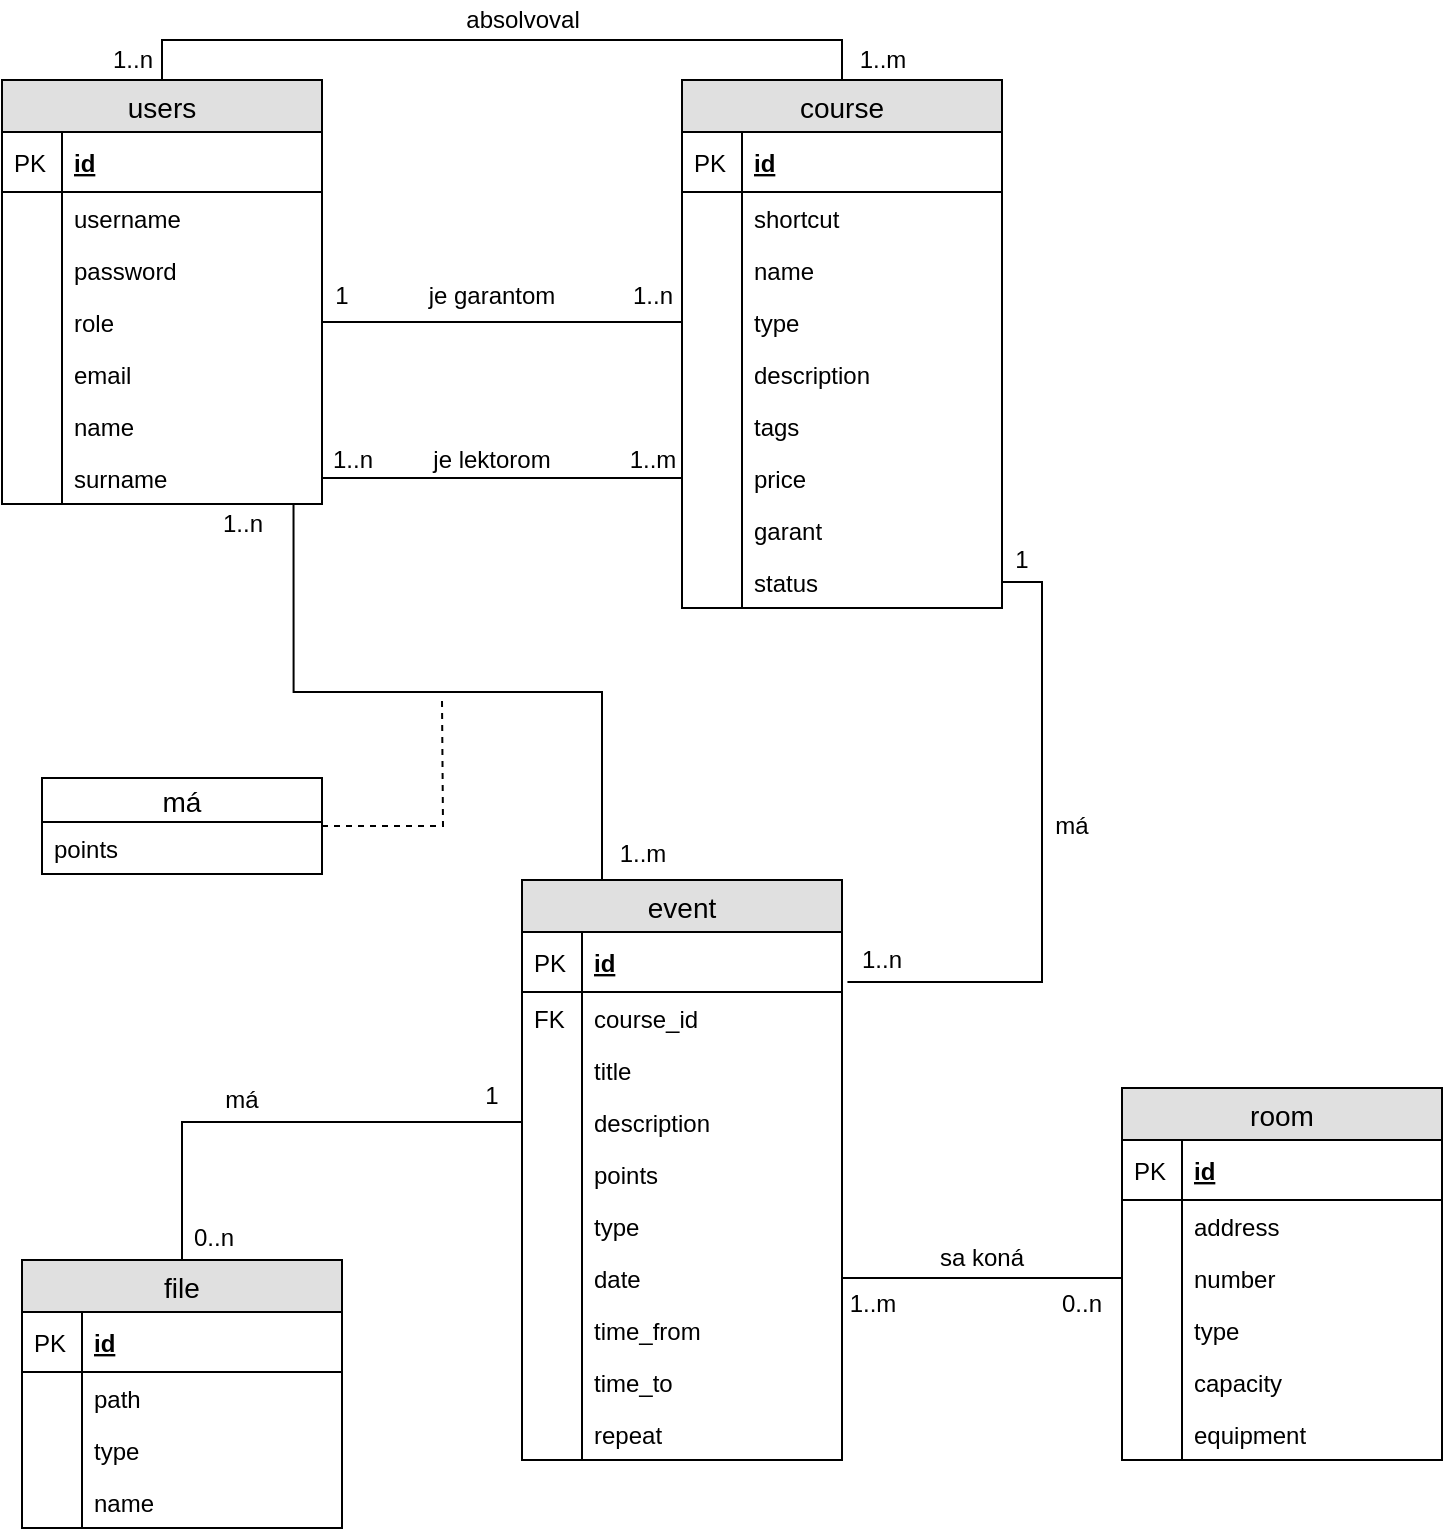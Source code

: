 <mxfile version="12.3.3" type="device" pages="1"><diagram id="Cy4ulJmW59jeRm3681XX" name="Page-1"><mxGraphModel dx="1896" dy="993" grid="1" gridSize="10" guides="1" tooltips="1" connect="1" arrows="1" fold="1" page="1" pageScale="1" pageWidth="850" pageHeight="1100" math="0" shadow="0"><root><mxCell id="0"/><mxCell id="1" parent="0"/><mxCell id="c3Ywdapzjg4HT8NhnK8N-154" style="edgeStyle=orthogonalEdgeStyle;rounded=0;orthogonalLoop=1;jettySize=auto;html=1;exitX=0.5;exitY=0;exitDx=0;exitDy=0;entryX=0.5;entryY=0;entryDx=0;entryDy=0;startArrow=none;startFill=0;endArrow=none;endFill=0;" edge="1" parent="1" source="c3Ywdapzjg4HT8NhnK8N-18" target="c3Ywdapzjg4HT8NhnK8N-105"><mxGeometry relative="1" as="geometry"/></mxCell><mxCell id="c3Ywdapzjg4HT8NhnK8N-18" value="users" style="swimlane;fontStyle=0;childLayout=stackLayout;horizontal=1;startSize=26;fillColor=#e0e0e0;horizontalStack=0;resizeParent=1;resizeParentMax=0;resizeLast=0;collapsible=1;marginBottom=0;swimlaneFillColor=#ffffff;align=center;fontSize=14;" vertex="1" parent="1"><mxGeometry x="100" y="120" width="160" height="212" as="geometry"/></mxCell><mxCell id="c3Ywdapzjg4HT8NhnK8N-19" value="id" style="shape=partialRectangle;top=0;left=0;right=0;bottom=1;align=left;verticalAlign=middle;fillColor=none;spacingLeft=34;spacingRight=4;overflow=hidden;rotatable=0;points=[[0,0.5],[1,0.5]];portConstraint=eastwest;dropTarget=0;fontStyle=5;fontSize=12;" vertex="1" parent="c3Ywdapzjg4HT8NhnK8N-18"><mxGeometry y="26" width="160" height="30" as="geometry"/></mxCell><mxCell id="c3Ywdapzjg4HT8NhnK8N-20" value="PK" style="shape=partialRectangle;top=0;left=0;bottom=0;fillColor=none;align=left;verticalAlign=middle;spacingLeft=4;spacingRight=4;overflow=hidden;rotatable=0;points=[];portConstraint=eastwest;part=1;fontSize=12;" vertex="1" connectable="0" parent="c3Ywdapzjg4HT8NhnK8N-19"><mxGeometry width="30" height="30" as="geometry"/></mxCell><mxCell id="c3Ywdapzjg4HT8NhnK8N-21" value="username" style="shape=partialRectangle;top=0;left=0;right=0;bottom=0;align=left;verticalAlign=top;fillColor=none;spacingLeft=34;spacingRight=4;overflow=hidden;rotatable=0;points=[[0,0.5],[1,0.5]];portConstraint=eastwest;dropTarget=0;fontSize=12;" vertex="1" parent="c3Ywdapzjg4HT8NhnK8N-18"><mxGeometry y="56" width="160" height="26" as="geometry"/></mxCell><mxCell id="c3Ywdapzjg4HT8NhnK8N-22" value="" style="shape=partialRectangle;top=0;left=0;bottom=0;fillColor=none;align=left;verticalAlign=top;spacingLeft=4;spacingRight=4;overflow=hidden;rotatable=0;points=[];portConstraint=eastwest;part=1;fontSize=12;" vertex="1" connectable="0" parent="c3Ywdapzjg4HT8NhnK8N-21"><mxGeometry width="30" height="26" as="geometry"/></mxCell><mxCell id="c3Ywdapzjg4HT8NhnK8N-23" value="password" style="shape=partialRectangle;top=0;left=0;right=0;bottom=0;align=left;verticalAlign=top;fillColor=none;spacingLeft=34;spacingRight=4;overflow=hidden;rotatable=0;points=[[0,0.5],[1,0.5]];portConstraint=eastwest;dropTarget=0;fontSize=12;" vertex="1" parent="c3Ywdapzjg4HT8NhnK8N-18"><mxGeometry y="82" width="160" height="26" as="geometry"/></mxCell><mxCell id="c3Ywdapzjg4HT8NhnK8N-24" value="" style="shape=partialRectangle;top=0;left=0;bottom=0;fillColor=none;align=left;verticalAlign=top;spacingLeft=4;spacingRight=4;overflow=hidden;rotatable=0;points=[];portConstraint=eastwest;part=1;fontSize=12;" vertex="1" connectable="0" parent="c3Ywdapzjg4HT8NhnK8N-23"><mxGeometry width="30" height="26" as="geometry"/></mxCell><mxCell id="c3Ywdapzjg4HT8NhnK8N-25" value="role" style="shape=partialRectangle;top=0;left=0;right=0;bottom=0;align=left;verticalAlign=top;fillColor=none;spacingLeft=34;spacingRight=4;overflow=hidden;rotatable=0;points=[[0,0.5],[1,0.5]];portConstraint=eastwest;dropTarget=0;fontSize=12;" vertex="1" parent="c3Ywdapzjg4HT8NhnK8N-18"><mxGeometry y="108" width="160" height="26" as="geometry"/></mxCell><mxCell id="c3Ywdapzjg4HT8NhnK8N-26" value="" style="shape=partialRectangle;top=0;left=0;bottom=0;fillColor=none;align=left;verticalAlign=top;spacingLeft=4;spacingRight=4;overflow=hidden;rotatable=0;points=[];portConstraint=eastwest;part=1;fontSize=12;" vertex="1" connectable="0" parent="c3Ywdapzjg4HT8NhnK8N-25"><mxGeometry width="30" height="26" as="geometry"/></mxCell><mxCell id="c3Ywdapzjg4HT8NhnK8N-35" value="email" style="shape=partialRectangle;top=0;left=0;right=0;bottom=0;align=left;verticalAlign=top;fillColor=none;spacingLeft=34;spacingRight=4;overflow=hidden;rotatable=0;points=[[0,0.5],[1,0.5]];portConstraint=eastwest;dropTarget=0;fontSize=12;" vertex="1" parent="c3Ywdapzjg4HT8NhnK8N-18"><mxGeometry y="134" width="160" height="26" as="geometry"/></mxCell><mxCell id="c3Ywdapzjg4HT8NhnK8N-36" value="" style="shape=partialRectangle;top=0;left=0;bottom=0;fillColor=none;align=left;verticalAlign=top;spacingLeft=4;spacingRight=4;overflow=hidden;rotatable=0;points=[];portConstraint=eastwest;part=1;fontSize=12;" vertex="1" connectable="0" parent="c3Ywdapzjg4HT8NhnK8N-35"><mxGeometry width="30" height="26" as="geometry"/></mxCell><mxCell id="c3Ywdapzjg4HT8NhnK8N-37" value="name" style="shape=partialRectangle;top=0;left=0;right=0;bottom=0;align=left;verticalAlign=top;fillColor=none;spacingLeft=34;spacingRight=4;overflow=hidden;rotatable=0;points=[[0,0.5],[1,0.5]];portConstraint=eastwest;dropTarget=0;fontSize=12;" vertex="1" parent="c3Ywdapzjg4HT8NhnK8N-18"><mxGeometry y="160" width="160" height="26" as="geometry"/></mxCell><mxCell id="c3Ywdapzjg4HT8NhnK8N-38" value="" style="shape=partialRectangle;top=0;left=0;bottom=0;fillColor=none;align=left;verticalAlign=top;spacingLeft=4;spacingRight=4;overflow=hidden;rotatable=0;points=[];portConstraint=eastwest;part=1;fontSize=12;" vertex="1" connectable="0" parent="c3Ywdapzjg4HT8NhnK8N-37"><mxGeometry width="30" height="26" as="geometry"/></mxCell><mxCell id="c3Ywdapzjg4HT8NhnK8N-39" value="surname" style="shape=partialRectangle;top=0;left=0;right=0;bottom=0;align=left;verticalAlign=top;fillColor=none;spacingLeft=34;spacingRight=4;overflow=hidden;rotatable=0;points=[[0,0.5],[1,0.5]];portConstraint=eastwest;dropTarget=0;fontSize=12;" vertex="1" parent="c3Ywdapzjg4HT8NhnK8N-18"><mxGeometry y="186" width="160" height="26" as="geometry"/></mxCell><mxCell id="c3Ywdapzjg4HT8NhnK8N-40" value="" style="shape=partialRectangle;top=0;left=0;bottom=0;fillColor=none;align=left;verticalAlign=top;spacingLeft=4;spacingRight=4;overflow=hidden;rotatable=0;points=[];portConstraint=eastwest;part=1;fontSize=12;" vertex="1" connectable="0" parent="c3Ywdapzjg4HT8NhnK8N-39"><mxGeometry width="30" height="26" as="geometry"/></mxCell><mxCell id="c3Ywdapzjg4HT8NhnK8N-56" value="room" style="swimlane;fontStyle=0;childLayout=stackLayout;horizontal=1;startSize=26;fillColor=#e0e0e0;horizontalStack=0;resizeParent=1;resizeParentMax=0;resizeLast=0;collapsible=1;marginBottom=0;swimlaneFillColor=#ffffff;align=center;fontSize=14;" vertex="1" parent="1"><mxGeometry x="660" y="624" width="160" height="186" as="geometry"/></mxCell><mxCell id="c3Ywdapzjg4HT8NhnK8N-57" value="id" style="shape=partialRectangle;top=0;left=0;right=0;bottom=1;align=left;verticalAlign=middle;fillColor=none;spacingLeft=34;spacingRight=4;overflow=hidden;rotatable=0;points=[[0,0.5],[1,0.5]];portConstraint=eastwest;dropTarget=0;fontStyle=5;fontSize=12;" vertex="1" parent="c3Ywdapzjg4HT8NhnK8N-56"><mxGeometry y="26" width="160" height="30" as="geometry"/></mxCell><mxCell id="c3Ywdapzjg4HT8NhnK8N-58" value="PK" style="shape=partialRectangle;top=0;left=0;bottom=0;fillColor=none;align=left;verticalAlign=middle;spacingLeft=4;spacingRight=4;overflow=hidden;rotatable=0;points=[];portConstraint=eastwest;part=1;fontSize=12;" vertex="1" connectable="0" parent="c3Ywdapzjg4HT8NhnK8N-57"><mxGeometry width="30" height="30" as="geometry"/></mxCell><mxCell id="c3Ywdapzjg4HT8NhnK8N-59" value="address" style="shape=partialRectangle;top=0;left=0;right=0;bottom=0;align=left;verticalAlign=top;fillColor=none;spacingLeft=34;spacingRight=4;overflow=hidden;rotatable=0;points=[[0,0.5],[1,0.5]];portConstraint=eastwest;dropTarget=0;fontSize=12;" vertex="1" parent="c3Ywdapzjg4HT8NhnK8N-56"><mxGeometry y="56" width="160" height="26" as="geometry"/></mxCell><mxCell id="c3Ywdapzjg4HT8NhnK8N-60" value="" style="shape=partialRectangle;top=0;left=0;bottom=0;fillColor=none;align=left;verticalAlign=top;spacingLeft=4;spacingRight=4;overflow=hidden;rotatable=0;points=[];portConstraint=eastwest;part=1;fontSize=12;" vertex="1" connectable="0" parent="c3Ywdapzjg4HT8NhnK8N-59"><mxGeometry width="30" height="26" as="geometry"/></mxCell><mxCell id="c3Ywdapzjg4HT8NhnK8N-61" value="number" style="shape=partialRectangle;top=0;left=0;right=0;bottom=0;align=left;verticalAlign=top;fillColor=none;spacingLeft=34;spacingRight=4;overflow=hidden;rotatable=0;points=[[0,0.5],[1,0.5]];portConstraint=eastwest;dropTarget=0;fontSize=12;" vertex="1" parent="c3Ywdapzjg4HT8NhnK8N-56"><mxGeometry y="82" width="160" height="26" as="geometry"/></mxCell><mxCell id="c3Ywdapzjg4HT8NhnK8N-62" value="" style="shape=partialRectangle;top=0;left=0;bottom=0;fillColor=none;align=left;verticalAlign=top;spacingLeft=4;spacingRight=4;overflow=hidden;rotatable=0;points=[];portConstraint=eastwest;part=1;fontSize=12;" vertex="1" connectable="0" parent="c3Ywdapzjg4HT8NhnK8N-61"><mxGeometry width="30" height="26" as="geometry"/></mxCell><mxCell id="c3Ywdapzjg4HT8NhnK8N-63" value="type" style="shape=partialRectangle;top=0;left=0;right=0;bottom=0;align=left;verticalAlign=top;fillColor=none;spacingLeft=34;spacingRight=4;overflow=hidden;rotatable=0;points=[[0,0.5],[1,0.5]];portConstraint=eastwest;dropTarget=0;fontSize=12;" vertex="1" parent="c3Ywdapzjg4HT8NhnK8N-56"><mxGeometry y="108" width="160" height="26" as="geometry"/></mxCell><mxCell id="c3Ywdapzjg4HT8NhnK8N-64" value="" style="shape=partialRectangle;top=0;left=0;bottom=0;fillColor=none;align=left;verticalAlign=top;spacingLeft=4;spacingRight=4;overflow=hidden;rotatable=0;points=[];portConstraint=eastwest;part=1;fontSize=12;" vertex="1" connectable="0" parent="c3Ywdapzjg4HT8NhnK8N-63"><mxGeometry width="30" height="26" as="geometry"/></mxCell><mxCell id="c3Ywdapzjg4HT8NhnK8N-65" value="capacity" style="shape=partialRectangle;top=0;left=0;right=0;bottom=0;align=left;verticalAlign=top;fillColor=none;spacingLeft=34;spacingRight=4;overflow=hidden;rotatable=0;points=[[0,0.5],[1,0.5]];portConstraint=eastwest;dropTarget=0;fontSize=12;" vertex="1" parent="c3Ywdapzjg4HT8NhnK8N-56"><mxGeometry y="134" width="160" height="26" as="geometry"/></mxCell><mxCell id="c3Ywdapzjg4HT8NhnK8N-66" value="" style="shape=partialRectangle;top=0;left=0;bottom=0;fillColor=none;align=left;verticalAlign=top;spacingLeft=4;spacingRight=4;overflow=hidden;rotatable=0;points=[];portConstraint=eastwest;part=1;fontSize=12;" vertex="1" connectable="0" parent="c3Ywdapzjg4HT8NhnK8N-65"><mxGeometry width="30" height="26" as="geometry"/></mxCell><mxCell id="c3Ywdapzjg4HT8NhnK8N-67" value="equipment" style="shape=partialRectangle;top=0;left=0;right=0;bottom=0;align=left;verticalAlign=top;fillColor=none;spacingLeft=34;spacingRight=4;overflow=hidden;rotatable=0;points=[[0,0.5],[1,0.5]];portConstraint=eastwest;dropTarget=0;fontSize=12;" vertex="1" parent="c3Ywdapzjg4HT8NhnK8N-56"><mxGeometry y="160" width="160" height="26" as="geometry"/></mxCell><mxCell id="c3Ywdapzjg4HT8NhnK8N-68" value="" style="shape=partialRectangle;top=0;left=0;bottom=0;fillColor=none;align=left;verticalAlign=top;spacingLeft=4;spacingRight=4;overflow=hidden;rotatable=0;points=[];portConstraint=eastwest;part=1;fontSize=12;" vertex="1" connectable="0" parent="c3Ywdapzjg4HT8NhnK8N-67"><mxGeometry width="30" height="26" as="geometry"/></mxCell><mxCell id="c3Ywdapzjg4HT8NhnK8N-71" value="file" style="swimlane;fontStyle=0;childLayout=stackLayout;horizontal=1;startSize=26;fillColor=#e0e0e0;horizontalStack=0;resizeParent=1;resizeParentMax=0;resizeLast=0;collapsible=1;marginBottom=0;swimlaneFillColor=#ffffff;align=center;fontSize=14;" vertex="1" parent="1"><mxGeometry x="110" y="710" width="160" height="134" as="geometry"/></mxCell><mxCell id="c3Ywdapzjg4HT8NhnK8N-72" value="id" style="shape=partialRectangle;top=0;left=0;right=0;bottom=1;align=left;verticalAlign=middle;fillColor=none;spacingLeft=34;spacingRight=4;overflow=hidden;rotatable=0;points=[[0,0.5],[1,0.5]];portConstraint=eastwest;dropTarget=0;fontStyle=5;fontSize=12;" vertex="1" parent="c3Ywdapzjg4HT8NhnK8N-71"><mxGeometry y="26" width="160" height="30" as="geometry"/></mxCell><mxCell id="c3Ywdapzjg4HT8NhnK8N-73" value="PK" style="shape=partialRectangle;top=0;left=0;bottom=0;fillColor=none;align=left;verticalAlign=middle;spacingLeft=4;spacingRight=4;overflow=hidden;rotatable=0;points=[];portConstraint=eastwest;part=1;fontSize=12;" vertex="1" connectable="0" parent="c3Ywdapzjg4HT8NhnK8N-72"><mxGeometry width="30" height="30" as="geometry"/></mxCell><mxCell id="c3Ywdapzjg4HT8NhnK8N-74" value="path" style="shape=partialRectangle;top=0;left=0;right=0;bottom=0;align=left;verticalAlign=top;fillColor=none;spacingLeft=34;spacingRight=4;overflow=hidden;rotatable=0;points=[[0,0.5],[1,0.5]];portConstraint=eastwest;dropTarget=0;fontSize=12;" vertex="1" parent="c3Ywdapzjg4HT8NhnK8N-71"><mxGeometry y="56" width="160" height="26" as="geometry"/></mxCell><mxCell id="c3Ywdapzjg4HT8NhnK8N-75" value="" style="shape=partialRectangle;top=0;left=0;bottom=0;fillColor=none;align=left;verticalAlign=top;spacingLeft=4;spacingRight=4;overflow=hidden;rotatable=0;points=[];portConstraint=eastwest;part=1;fontSize=12;" vertex="1" connectable="0" parent="c3Ywdapzjg4HT8NhnK8N-74"><mxGeometry width="30" height="26" as="geometry"/></mxCell><mxCell id="c3Ywdapzjg4HT8NhnK8N-76" value="type" style="shape=partialRectangle;top=0;left=0;right=0;bottom=0;align=left;verticalAlign=top;fillColor=none;spacingLeft=34;spacingRight=4;overflow=hidden;rotatable=0;points=[[0,0.5],[1,0.5]];portConstraint=eastwest;dropTarget=0;fontSize=12;" vertex="1" parent="c3Ywdapzjg4HT8NhnK8N-71"><mxGeometry y="82" width="160" height="26" as="geometry"/></mxCell><mxCell id="c3Ywdapzjg4HT8NhnK8N-77" value="" style="shape=partialRectangle;top=0;left=0;bottom=0;fillColor=none;align=left;verticalAlign=top;spacingLeft=4;spacingRight=4;overflow=hidden;rotatable=0;points=[];portConstraint=eastwest;part=1;fontSize=12;" vertex="1" connectable="0" parent="c3Ywdapzjg4HT8NhnK8N-76"><mxGeometry width="30" height="26" as="geometry"/></mxCell><mxCell id="c3Ywdapzjg4HT8NhnK8N-78" value="name" style="shape=partialRectangle;top=0;left=0;right=0;bottom=0;align=left;verticalAlign=top;fillColor=none;spacingLeft=34;spacingRight=4;overflow=hidden;rotatable=0;points=[[0,0.5],[1,0.5]];portConstraint=eastwest;dropTarget=0;fontSize=12;" vertex="1" parent="c3Ywdapzjg4HT8NhnK8N-71"><mxGeometry y="108" width="160" height="26" as="geometry"/></mxCell><mxCell id="c3Ywdapzjg4HT8NhnK8N-79" value="" style="shape=partialRectangle;top=0;left=0;bottom=0;fillColor=none;align=left;verticalAlign=top;spacingLeft=4;spacingRight=4;overflow=hidden;rotatable=0;points=[];portConstraint=eastwest;part=1;fontSize=12;" vertex="1" connectable="0" parent="c3Ywdapzjg4HT8NhnK8N-78"><mxGeometry width="30" height="26" as="geometry"/></mxCell><mxCell id="c3Ywdapzjg4HT8NhnK8N-160" style="edgeStyle=orthogonalEdgeStyle;rounded=0;orthogonalLoop=1;jettySize=auto;html=1;exitX=0.25;exitY=0;exitDx=0;exitDy=0;entryX=0.911;entryY=1.009;entryDx=0;entryDy=0;entryPerimeter=0;startArrow=none;startFill=0;endArrow=none;endFill=0;" edge="1" parent="1" source="c3Ywdapzjg4HT8NhnK8N-84" target="c3Ywdapzjg4HT8NhnK8N-39"><mxGeometry relative="1" as="geometry"><Array as="points"><mxPoint x="400" y="426"/><mxPoint x="246" y="426"/></Array></mxGeometry></mxCell><mxCell id="c3Ywdapzjg4HT8NhnK8N-84" value="event" style="swimlane;fontStyle=0;childLayout=stackLayout;horizontal=1;startSize=26;fillColor=#e0e0e0;horizontalStack=0;resizeParent=1;resizeParentMax=0;resizeLast=0;collapsible=1;marginBottom=0;swimlaneFillColor=#ffffff;align=center;fontSize=14;" vertex="1" parent="1"><mxGeometry x="360" y="520" width="160" height="290" as="geometry"/></mxCell><mxCell id="c3Ywdapzjg4HT8NhnK8N-85" value="id" style="shape=partialRectangle;top=0;left=0;right=0;bottom=1;align=left;verticalAlign=middle;fillColor=none;spacingLeft=34;spacingRight=4;overflow=hidden;rotatable=0;points=[[0,0.5],[1,0.5]];portConstraint=eastwest;dropTarget=0;fontStyle=5;fontSize=12;" vertex="1" parent="c3Ywdapzjg4HT8NhnK8N-84"><mxGeometry y="26" width="160" height="30" as="geometry"/></mxCell><mxCell id="c3Ywdapzjg4HT8NhnK8N-86" value="PK" style="shape=partialRectangle;top=0;left=0;bottom=0;fillColor=none;align=left;verticalAlign=middle;spacingLeft=4;spacingRight=4;overflow=hidden;rotatable=0;points=[];portConstraint=eastwest;part=1;fontSize=12;" vertex="1" connectable="0" parent="c3Ywdapzjg4HT8NhnK8N-85"><mxGeometry width="30" height="30" as="geometry"/></mxCell><mxCell id="c3Ywdapzjg4HT8NhnK8N-87" value="course_id" style="shape=partialRectangle;top=0;left=0;right=0;bottom=0;align=left;verticalAlign=top;fillColor=none;spacingLeft=34;spacingRight=4;overflow=hidden;rotatable=0;points=[[0,0.5],[1,0.5]];portConstraint=eastwest;dropTarget=0;fontSize=12;" vertex="1" parent="c3Ywdapzjg4HT8NhnK8N-84"><mxGeometry y="56" width="160" height="26" as="geometry"/></mxCell><mxCell id="c3Ywdapzjg4HT8NhnK8N-88" value="FK" style="shape=partialRectangle;top=0;left=0;bottom=0;fillColor=none;align=left;verticalAlign=top;spacingLeft=4;spacingRight=4;overflow=hidden;rotatable=0;points=[];portConstraint=eastwest;part=1;fontSize=12;" vertex="1" connectable="0" parent="c3Ywdapzjg4HT8NhnK8N-87"><mxGeometry width="30" height="26" as="geometry"/></mxCell><mxCell id="c3Ywdapzjg4HT8NhnK8N-89" value="title" style="shape=partialRectangle;top=0;left=0;right=0;bottom=0;align=left;verticalAlign=top;fillColor=none;spacingLeft=34;spacingRight=4;overflow=hidden;rotatable=0;points=[[0,0.5],[1,0.5]];portConstraint=eastwest;dropTarget=0;fontSize=12;" vertex="1" parent="c3Ywdapzjg4HT8NhnK8N-84"><mxGeometry y="82" width="160" height="26" as="geometry"/></mxCell><mxCell id="c3Ywdapzjg4HT8NhnK8N-90" value="" style="shape=partialRectangle;top=0;left=0;bottom=0;fillColor=none;align=left;verticalAlign=top;spacingLeft=4;spacingRight=4;overflow=hidden;rotatable=0;points=[];portConstraint=eastwest;part=1;fontSize=12;" vertex="1" connectable="0" parent="c3Ywdapzjg4HT8NhnK8N-89"><mxGeometry width="30" height="26" as="geometry"/></mxCell><mxCell id="c3Ywdapzjg4HT8NhnK8N-91" value="description" style="shape=partialRectangle;top=0;left=0;right=0;bottom=0;align=left;verticalAlign=top;fillColor=none;spacingLeft=34;spacingRight=4;overflow=hidden;rotatable=0;points=[[0,0.5],[1,0.5]];portConstraint=eastwest;dropTarget=0;fontSize=12;" vertex="1" parent="c3Ywdapzjg4HT8NhnK8N-84"><mxGeometry y="108" width="160" height="26" as="geometry"/></mxCell><mxCell id="c3Ywdapzjg4HT8NhnK8N-92" value="" style="shape=partialRectangle;top=0;left=0;bottom=0;fillColor=none;align=left;verticalAlign=top;spacingLeft=4;spacingRight=4;overflow=hidden;rotatable=0;points=[];portConstraint=eastwest;part=1;fontSize=12;" vertex="1" connectable="0" parent="c3Ywdapzjg4HT8NhnK8N-91"><mxGeometry width="30" height="26" as="geometry"/></mxCell><mxCell id="c3Ywdapzjg4HT8NhnK8N-93" value="points" style="shape=partialRectangle;top=0;left=0;right=0;bottom=0;align=left;verticalAlign=top;fillColor=none;spacingLeft=34;spacingRight=4;overflow=hidden;rotatable=0;points=[[0,0.5],[1,0.5]];portConstraint=eastwest;dropTarget=0;fontSize=12;" vertex="1" parent="c3Ywdapzjg4HT8NhnK8N-84"><mxGeometry y="134" width="160" height="26" as="geometry"/></mxCell><mxCell id="c3Ywdapzjg4HT8NhnK8N-94" value="" style="shape=partialRectangle;top=0;left=0;bottom=0;fillColor=none;align=left;verticalAlign=top;spacingLeft=4;spacingRight=4;overflow=hidden;rotatable=0;points=[];portConstraint=eastwest;part=1;fontSize=12;" vertex="1" connectable="0" parent="c3Ywdapzjg4HT8NhnK8N-93"><mxGeometry width="30" height="26" as="geometry"/></mxCell><mxCell id="c3Ywdapzjg4HT8NhnK8N-95" value="type" style="shape=partialRectangle;top=0;left=0;right=0;bottom=0;align=left;verticalAlign=top;fillColor=none;spacingLeft=34;spacingRight=4;overflow=hidden;rotatable=0;points=[[0,0.5],[1,0.5]];portConstraint=eastwest;dropTarget=0;fontSize=12;" vertex="1" parent="c3Ywdapzjg4HT8NhnK8N-84"><mxGeometry y="160" width="160" height="26" as="geometry"/></mxCell><mxCell id="c3Ywdapzjg4HT8NhnK8N-96" value="" style="shape=partialRectangle;top=0;left=0;bottom=0;fillColor=none;align=left;verticalAlign=top;spacingLeft=4;spacingRight=4;overflow=hidden;rotatable=0;points=[];portConstraint=eastwest;part=1;fontSize=12;" vertex="1" connectable="0" parent="c3Ywdapzjg4HT8NhnK8N-95"><mxGeometry width="30" height="26" as="geometry"/></mxCell><mxCell id="c3Ywdapzjg4HT8NhnK8N-97" value="date" style="shape=partialRectangle;top=0;left=0;right=0;bottom=0;align=left;verticalAlign=top;fillColor=none;spacingLeft=34;spacingRight=4;overflow=hidden;rotatable=0;points=[[0,0.5],[1,0.5]];portConstraint=eastwest;dropTarget=0;fontSize=12;" vertex="1" parent="c3Ywdapzjg4HT8NhnK8N-84"><mxGeometry y="186" width="160" height="26" as="geometry"/></mxCell><mxCell id="c3Ywdapzjg4HT8NhnK8N-98" value="" style="shape=partialRectangle;top=0;left=0;bottom=0;fillColor=none;align=left;verticalAlign=top;spacingLeft=4;spacingRight=4;overflow=hidden;rotatable=0;points=[];portConstraint=eastwest;part=1;fontSize=12;" vertex="1" connectable="0" parent="c3Ywdapzjg4HT8NhnK8N-97"><mxGeometry width="30" height="26" as="geometry"/></mxCell><mxCell id="c3Ywdapzjg4HT8NhnK8N-99" value="time_from" style="shape=partialRectangle;top=0;left=0;right=0;bottom=0;align=left;verticalAlign=top;fillColor=none;spacingLeft=34;spacingRight=4;overflow=hidden;rotatable=0;points=[[0,0.5],[1,0.5]];portConstraint=eastwest;dropTarget=0;fontSize=12;" vertex="1" parent="c3Ywdapzjg4HT8NhnK8N-84"><mxGeometry y="212" width="160" height="26" as="geometry"/></mxCell><mxCell id="c3Ywdapzjg4HT8NhnK8N-100" value="" style="shape=partialRectangle;top=0;left=0;bottom=0;fillColor=none;align=left;verticalAlign=top;spacingLeft=4;spacingRight=4;overflow=hidden;rotatable=0;points=[];portConstraint=eastwest;part=1;fontSize=12;" vertex="1" connectable="0" parent="c3Ywdapzjg4HT8NhnK8N-99"><mxGeometry width="30" height="26" as="geometry"/></mxCell><mxCell id="c3Ywdapzjg4HT8NhnK8N-101" value="time_to" style="shape=partialRectangle;top=0;left=0;right=0;bottom=0;align=left;verticalAlign=top;fillColor=none;spacingLeft=34;spacingRight=4;overflow=hidden;rotatable=0;points=[[0,0.5],[1,0.5]];portConstraint=eastwest;dropTarget=0;fontSize=12;" vertex="1" parent="c3Ywdapzjg4HT8NhnK8N-84"><mxGeometry y="238" width="160" height="26" as="geometry"/></mxCell><mxCell id="c3Ywdapzjg4HT8NhnK8N-102" value="" style="shape=partialRectangle;top=0;left=0;bottom=0;fillColor=none;align=left;verticalAlign=top;spacingLeft=4;spacingRight=4;overflow=hidden;rotatable=0;points=[];portConstraint=eastwest;part=1;fontSize=12;" vertex="1" connectable="0" parent="c3Ywdapzjg4HT8NhnK8N-101"><mxGeometry width="30" height="26" as="geometry"/></mxCell><mxCell id="c3Ywdapzjg4HT8NhnK8N-103" value="repeat" style="shape=partialRectangle;top=0;left=0;right=0;bottom=0;align=left;verticalAlign=top;fillColor=none;spacingLeft=34;spacingRight=4;overflow=hidden;rotatable=0;points=[[0,0.5],[1,0.5]];portConstraint=eastwest;dropTarget=0;fontSize=12;" vertex="1" parent="c3Ywdapzjg4HT8NhnK8N-84"><mxGeometry y="264" width="160" height="26" as="geometry"/></mxCell><mxCell id="c3Ywdapzjg4HT8NhnK8N-104" value="" style="shape=partialRectangle;top=0;left=0;bottom=0;fillColor=none;align=left;verticalAlign=top;spacingLeft=4;spacingRight=4;overflow=hidden;rotatable=0;points=[];portConstraint=eastwest;part=1;fontSize=12;" vertex="1" connectable="0" parent="c3Ywdapzjg4HT8NhnK8N-103"><mxGeometry width="30" height="26" as="geometry"/></mxCell><mxCell id="c3Ywdapzjg4HT8NhnK8N-105" value="course" style="swimlane;fontStyle=0;childLayout=stackLayout;horizontal=1;startSize=26;fillColor=#e0e0e0;horizontalStack=0;resizeParent=1;resizeParentMax=0;resizeLast=0;collapsible=1;marginBottom=0;swimlaneFillColor=#ffffff;align=center;fontSize=14;" vertex="1" parent="1"><mxGeometry x="440" y="120" width="160" height="264" as="geometry"/></mxCell><mxCell id="c3Ywdapzjg4HT8NhnK8N-106" value="id" style="shape=partialRectangle;top=0;left=0;right=0;bottom=1;align=left;verticalAlign=middle;fillColor=none;spacingLeft=34;spacingRight=4;overflow=hidden;rotatable=0;points=[[0,0.5],[1,0.5]];portConstraint=eastwest;dropTarget=0;fontStyle=5;fontSize=12;" vertex="1" parent="c3Ywdapzjg4HT8NhnK8N-105"><mxGeometry y="26" width="160" height="30" as="geometry"/></mxCell><mxCell id="c3Ywdapzjg4HT8NhnK8N-107" value="PK" style="shape=partialRectangle;top=0;left=0;bottom=0;fillColor=none;align=left;verticalAlign=middle;spacingLeft=4;spacingRight=4;overflow=hidden;rotatable=0;points=[];portConstraint=eastwest;part=1;fontSize=12;" vertex="1" connectable="0" parent="c3Ywdapzjg4HT8NhnK8N-106"><mxGeometry width="30" height="30" as="geometry"/></mxCell><mxCell id="c3Ywdapzjg4HT8NhnK8N-108" value="shortcut" style="shape=partialRectangle;top=0;left=0;right=0;bottom=0;align=left;verticalAlign=top;fillColor=none;spacingLeft=34;spacingRight=4;overflow=hidden;rotatable=0;points=[[0,0.5],[1,0.5]];portConstraint=eastwest;dropTarget=0;fontSize=12;" vertex="1" parent="c3Ywdapzjg4HT8NhnK8N-105"><mxGeometry y="56" width="160" height="26" as="geometry"/></mxCell><mxCell id="c3Ywdapzjg4HT8NhnK8N-109" value="" style="shape=partialRectangle;top=0;left=0;bottom=0;fillColor=none;align=left;verticalAlign=top;spacingLeft=4;spacingRight=4;overflow=hidden;rotatable=0;points=[];portConstraint=eastwest;part=1;fontSize=12;" vertex="1" connectable="0" parent="c3Ywdapzjg4HT8NhnK8N-108"><mxGeometry width="30" height="26" as="geometry"/></mxCell><mxCell id="c3Ywdapzjg4HT8NhnK8N-110" value="name" style="shape=partialRectangle;top=0;left=0;right=0;bottom=0;align=left;verticalAlign=top;fillColor=none;spacingLeft=34;spacingRight=4;overflow=hidden;rotatable=0;points=[[0,0.5],[1,0.5]];portConstraint=eastwest;dropTarget=0;fontSize=12;" vertex="1" parent="c3Ywdapzjg4HT8NhnK8N-105"><mxGeometry y="82" width="160" height="26" as="geometry"/></mxCell><mxCell id="c3Ywdapzjg4HT8NhnK8N-111" value="" style="shape=partialRectangle;top=0;left=0;bottom=0;fillColor=none;align=left;verticalAlign=top;spacingLeft=4;spacingRight=4;overflow=hidden;rotatable=0;points=[];portConstraint=eastwest;part=1;fontSize=12;" vertex="1" connectable="0" parent="c3Ywdapzjg4HT8NhnK8N-110"><mxGeometry width="30" height="26" as="geometry"/></mxCell><mxCell id="c3Ywdapzjg4HT8NhnK8N-112" value="type" style="shape=partialRectangle;top=0;left=0;right=0;bottom=0;align=left;verticalAlign=top;fillColor=none;spacingLeft=34;spacingRight=4;overflow=hidden;rotatable=0;points=[[0,0.5],[1,0.5]];portConstraint=eastwest;dropTarget=0;fontSize=12;" vertex="1" parent="c3Ywdapzjg4HT8NhnK8N-105"><mxGeometry y="108" width="160" height="26" as="geometry"/></mxCell><mxCell id="c3Ywdapzjg4HT8NhnK8N-113" value="" style="shape=partialRectangle;top=0;left=0;bottom=0;fillColor=none;align=left;verticalAlign=top;spacingLeft=4;spacingRight=4;overflow=hidden;rotatable=0;points=[];portConstraint=eastwest;part=1;fontSize=12;" vertex="1" connectable="0" parent="c3Ywdapzjg4HT8NhnK8N-112"><mxGeometry width="30" height="26" as="geometry"/></mxCell><mxCell id="c3Ywdapzjg4HT8NhnK8N-114" value="description" style="shape=partialRectangle;top=0;left=0;right=0;bottom=0;align=left;verticalAlign=top;fillColor=none;spacingLeft=34;spacingRight=4;overflow=hidden;rotatable=0;points=[[0,0.5],[1,0.5]];portConstraint=eastwest;dropTarget=0;fontSize=12;" vertex="1" parent="c3Ywdapzjg4HT8NhnK8N-105"><mxGeometry y="134" width="160" height="26" as="geometry"/></mxCell><mxCell id="c3Ywdapzjg4HT8NhnK8N-115" value="" style="shape=partialRectangle;top=0;left=0;bottom=0;fillColor=none;align=left;verticalAlign=top;spacingLeft=4;spacingRight=4;overflow=hidden;rotatable=0;points=[];portConstraint=eastwest;part=1;fontSize=12;" vertex="1" connectable="0" parent="c3Ywdapzjg4HT8NhnK8N-114"><mxGeometry width="30" height="26" as="geometry"/></mxCell><mxCell id="c3Ywdapzjg4HT8NhnK8N-116" value="tags" style="shape=partialRectangle;top=0;left=0;right=0;bottom=0;align=left;verticalAlign=top;fillColor=none;spacingLeft=34;spacingRight=4;overflow=hidden;rotatable=0;points=[[0,0.5],[1,0.5]];portConstraint=eastwest;dropTarget=0;fontSize=12;" vertex="1" parent="c3Ywdapzjg4HT8NhnK8N-105"><mxGeometry y="160" width="160" height="26" as="geometry"/></mxCell><mxCell id="c3Ywdapzjg4HT8NhnK8N-117" value="" style="shape=partialRectangle;top=0;left=0;bottom=0;fillColor=none;align=left;verticalAlign=top;spacingLeft=4;spacingRight=4;overflow=hidden;rotatable=0;points=[];portConstraint=eastwest;part=1;fontSize=12;" vertex="1" connectable="0" parent="c3Ywdapzjg4HT8NhnK8N-116"><mxGeometry width="30" height="26" as="geometry"/></mxCell><mxCell id="c3Ywdapzjg4HT8NhnK8N-118" value="price" style="shape=partialRectangle;top=0;left=0;right=0;bottom=0;align=left;verticalAlign=top;fillColor=none;spacingLeft=34;spacingRight=4;overflow=hidden;rotatable=0;points=[[0,0.5],[1,0.5]];portConstraint=eastwest;dropTarget=0;fontSize=12;" vertex="1" parent="c3Ywdapzjg4HT8NhnK8N-105"><mxGeometry y="186" width="160" height="26" as="geometry"/></mxCell><mxCell id="c3Ywdapzjg4HT8NhnK8N-119" value="" style="shape=partialRectangle;top=0;left=0;bottom=0;fillColor=none;align=left;verticalAlign=top;spacingLeft=4;spacingRight=4;overflow=hidden;rotatable=0;points=[];portConstraint=eastwest;part=1;fontSize=12;" vertex="1" connectable="0" parent="c3Ywdapzjg4HT8NhnK8N-118"><mxGeometry width="30" height="26" as="geometry"/></mxCell><mxCell id="c3Ywdapzjg4HT8NhnK8N-120" value="garant" style="shape=partialRectangle;top=0;left=0;right=0;bottom=0;align=left;verticalAlign=top;fillColor=none;spacingLeft=34;spacingRight=4;overflow=hidden;rotatable=0;points=[[0,0.5],[1,0.5]];portConstraint=eastwest;dropTarget=0;fontSize=12;" vertex="1" parent="c3Ywdapzjg4HT8NhnK8N-105"><mxGeometry y="212" width="160" height="26" as="geometry"/></mxCell><mxCell id="c3Ywdapzjg4HT8NhnK8N-121" value="" style="shape=partialRectangle;top=0;left=0;bottom=0;fillColor=none;align=left;verticalAlign=top;spacingLeft=4;spacingRight=4;overflow=hidden;rotatable=0;points=[];portConstraint=eastwest;part=1;fontSize=12;" vertex="1" connectable="0" parent="c3Ywdapzjg4HT8NhnK8N-120"><mxGeometry width="30" height="26" as="geometry"/></mxCell><mxCell id="c3Ywdapzjg4HT8NhnK8N-122" value="status" style="shape=partialRectangle;top=0;left=0;right=0;bottom=0;align=left;verticalAlign=top;fillColor=none;spacingLeft=34;spacingRight=4;overflow=hidden;rotatable=0;points=[[0,0.5],[1,0.5]];portConstraint=eastwest;dropTarget=0;fontSize=12;" vertex="1" parent="c3Ywdapzjg4HT8NhnK8N-105"><mxGeometry y="238" width="160" height="26" as="geometry"/></mxCell><mxCell id="c3Ywdapzjg4HT8NhnK8N-123" value="" style="shape=partialRectangle;top=0;left=0;bottom=0;fillColor=none;align=left;verticalAlign=top;spacingLeft=4;spacingRight=4;overflow=hidden;rotatable=0;points=[];portConstraint=eastwest;part=1;fontSize=12;" vertex="1" connectable="0" parent="c3Ywdapzjg4HT8NhnK8N-122"><mxGeometry width="30" height="26" as="geometry"/></mxCell><mxCell id="c3Ywdapzjg4HT8NhnK8N-127" style="edgeStyle=orthogonalEdgeStyle;rounded=0;orthogonalLoop=1;jettySize=auto;html=1;exitX=0;exitY=0.5;exitDx=0;exitDy=0;entryX=0.956;entryY=1;entryDx=0;entryDy=0;entryPerimeter=0;strokeColor=none;" edge="1" parent="1" target="c3Ywdapzjg4HT8NhnK8N-21"><mxGeometry relative="1" as="geometry"><mxPoint x="380" y="99" as="sourcePoint"/></mxGeometry></mxCell><mxCell id="c3Ywdapzjg4HT8NhnK8N-130" value="je garantom" style="text;html=1;strokeColor=none;fillColor=none;align=center;verticalAlign=middle;whiteSpace=wrap;rounded=0;" vertex="1" parent="1"><mxGeometry x="290" y="218" width="110" height="20" as="geometry"/></mxCell><mxCell id="c3Ywdapzjg4HT8NhnK8N-132" value="1" style="text;html=1;strokeColor=none;fillColor=none;align=center;verticalAlign=middle;whiteSpace=wrap;rounded=0;" vertex="1" parent="1"><mxGeometry x="250" y="218" width="40" height="20" as="geometry"/></mxCell><mxCell id="c3Ywdapzjg4HT8NhnK8N-134" style="edgeStyle=orthogonalEdgeStyle;rounded=0;orthogonalLoop=1;jettySize=auto;html=1;exitX=1;exitY=0.5;exitDx=0;exitDy=0;entryX=0;entryY=0.5;entryDx=0;entryDy=0;startArrow=none;startFill=0;endArrow=none;endFill=0;" edge="1" parent="1" source="c3Ywdapzjg4HT8NhnK8N-25" target="c3Ywdapzjg4HT8NhnK8N-112"><mxGeometry relative="1" as="geometry"/></mxCell><mxCell id="c3Ywdapzjg4HT8NhnK8N-136" style="edgeStyle=orthogonalEdgeStyle;rounded=0;orthogonalLoop=1;jettySize=auto;html=1;exitX=1;exitY=0.5;exitDx=0;exitDy=0;startArrow=none;startFill=0;endArrow=none;endFill=0;entryX=1.017;entryY=0.833;entryDx=0;entryDy=0;entryPerimeter=0;" edge="1" parent="1" source="c3Ywdapzjg4HT8NhnK8N-122" target="c3Ywdapzjg4HT8NhnK8N-85"><mxGeometry relative="1" as="geometry"><mxPoint x="540" y="540" as="targetPoint"/></mxGeometry></mxCell><mxCell id="c3Ywdapzjg4HT8NhnK8N-137" value="1" style="text;html=1;strokeColor=none;fillColor=none;align=center;verticalAlign=middle;whiteSpace=wrap;rounded=0;" vertex="1" parent="1"><mxGeometry x="590" y="350" width="40" height="20" as="geometry"/></mxCell><mxCell id="c3Ywdapzjg4HT8NhnK8N-138" value="&lt;div&gt;1..n&lt;/div&gt;" style="text;html=1;strokeColor=none;fillColor=none;align=center;verticalAlign=middle;whiteSpace=wrap;rounded=0;" vertex="1" parent="1"><mxGeometry x="520" y="549.5" width="40" height="20" as="geometry"/></mxCell><mxCell id="c3Ywdapzjg4HT8NhnK8N-139" value="má" style="text;html=1;strokeColor=none;fillColor=none;align=center;verticalAlign=middle;whiteSpace=wrap;rounded=0;" vertex="1" parent="1"><mxGeometry x="580" y="483" width="110" height="20" as="geometry"/></mxCell><mxCell id="c3Ywdapzjg4HT8NhnK8N-144" value="0..n" style="text;html=1;strokeColor=none;fillColor=none;align=center;verticalAlign=middle;whiteSpace=wrap;rounded=0;" vertex="1" parent="1"><mxGeometry x="620" y="722" width="40" height="20" as="geometry"/></mxCell><mxCell id="c3Ywdapzjg4HT8NhnK8N-145" style="edgeStyle=orthogonalEdgeStyle;rounded=0;orthogonalLoop=1;jettySize=auto;html=1;exitX=0;exitY=0.5;exitDx=0;exitDy=0;startArrow=none;startFill=0;endArrow=none;endFill=0;" edge="1" parent="1" source="c3Ywdapzjg4HT8NhnK8N-91" target="c3Ywdapzjg4HT8NhnK8N-71"><mxGeometry relative="1" as="geometry"/></mxCell><mxCell id="c3Ywdapzjg4HT8NhnK8N-146" value="1" style="text;html=1;strokeColor=none;fillColor=none;align=center;verticalAlign=middle;whiteSpace=wrap;rounded=0;" vertex="1" parent="1"><mxGeometry x="325" y="618" width="40" height="20" as="geometry"/></mxCell><mxCell id="c3Ywdapzjg4HT8NhnK8N-147" value="0..n" style="text;html=1;strokeColor=none;fillColor=none;align=center;verticalAlign=middle;whiteSpace=wrap;rounded=0;" vertex="1" parent="1"><mxGeometry x="186" y="689" width="40" height="20" as="geometry"/></mxCell><mxCell id="c3Ywdapzjg4HT8NhnK8N-148" value="má" style="text;html=1;strokeColor=none;fillColor=none;align=center;verticalAlign=middle;whiteSpace=wrap;rounded=0;" vertex="1" parent="1"><mxGeometry x="165" y="620" width="110" height="20" as="geometry"/></mxCell><mxCell id="c3Ywdapzjg4HT8NhnK8N-149" value="sa koná" style="text;html=1;strokeColor=none;fillColor=none;align=center;verticalAlign=middle;whiteSpace=wrap;rounded=0;" vertex="1" parent="1"><mxGeometry x="535" y="699" width="110" height="20" as="geometry"/></mxCell><mxCell id="c3Ywdapzjg4HT8NhnK8N-150" style="edgeStyle=orthogonalEdgeStyle;rounded=0;orthogonalLoop=1;jettySize=auto;html=1;exitX=1;exitY=0.5;exitDx=0;exitDy=0;entryX=0;entryY=0.5;entryDx=0;entryDy=0;startArrow=none;startFill=0;endArrow=none;endFill=0;" edge="1" parent="1" source="c3Ywdapzjg4HT8NhnK8N-39" target="c3Ywdapzjg4HT8NhnK8N-118"><mxGeometry relative="1" as="geometry"/></mxCell><mxCell id="c3Ywdapzjg4HT8NhnK8N-151" value="1..n" style="text;html=1;align=center;verticalAlign=middle;resizable=0;points=[];;autosize=1;" vertex="1" parent="1"><mxGeometry x="255" y="300" width="40" height="20" as="geometry"/></mxCell><mxCell id="c3Ywdapzjg4HT8NhnK8N-152" value="1..m" style="text;html=1;align=center;verticalAlign=middle;resizable=0;points=[];;autosize=1;" vertex="1" parent="1"><mxGeometry x="404.5" y="300" width="40" height="20" as="geometry"/></mxCell><mxCell id="c3Ywdapzjg4HT8NhnK8N-153" value="je lektorom" style="text;html=1;strokeColor=none;fillColor=none;align=center;verticalAlign=middle;whiteSpace=wrap;rounded=0;" vertex="1" parent="1"><mxGeometry x="290" y="300" width="110" height="20" as="geometry"/></mxCell><mxCell id="c3Ywdapzjg4HT8NhnK8N-157" value="absolvoval" style="text;html=1;align=center;verticalAlign=middle;resizable=0;points=[];;autosize=1;" vertex="1" parent="1"><mxGeometry x="325" y="80" width="70" height="20" as="geometry"/></mxCell><mxCell id="c3Ywdapzjg4HT8NhnK8N-158" value="1..m" style="text;html=1;align=center;verticalAlign=middle;resizable=0;points=[];;autosize=1;" vertex="1" parent="1"><mxGeometry x="515" y="722" width="40" height="20" as="geometry"/></mxCell><mxCell id="c3Ywdapzjg4HT8NhnK8N-166" style="edgeStyle=orthogonalEdgeStyle;rounded=0;orthogonalLoop=1;jettySize=auto;html=1;exitX=1;exitY=0.5;exitDx=0;exitDy=0;startArrow=none;startFill=0;endArrow=none;endFill=0;dashed=1;" edge="1" parent="1" source="c3Ywdapzjg4HT8NhnK8N-162"><mxGeometry relative="1" as="geometry"><mxPoint x="320" y="430" as="targetPoint"/></mxGeometry></mxCell><mxCell id="c3Ywdapzjg4HT8NhnK8N-162" value="má" style="swimlane;fontStyle=0;childLayout=stackLayout;horizontal=1;startSize=22;fillColor=none;horizontalStack=0;resizeParent=1;resizeParentMax=0;resizeLast=0;collapsible=1;marginBottom=0;swimlaneFillColor=#ffffff;align=center;fontSize=14;" vertex="1" parent="1"><mxGeometry x="120" y="469" width="140" height="48" as="geometry"/></mxCell><mxCell id="c3Ywdapzjg4HT8NhnK8N-163" value="points" style="text;strokeColor=none;fillColor=none;spacingLeft=4;spacingRight=4;overflow=hidden;rotatable=0;points=[[0,0.5],[1,0.5]];portConstraint=eastwest;fontSize=12;" vertex="1" parent="c3Ywdapzjg4HT8NhnK8N-162"><mxGeometry y="22" width="140" height="26" as="geometry"/></mxCell><mxCell id="c3Ywdapzjg4HT8NhnK8N-171" value="1..n" style="text;html=1;align=center;verticalAlign=middle;resizable=0;points=[];;autosize=1;" vertex="1" parent="1"><mxGeometry x="404.5" y="218" width="40" height="20" as="geometry"/></mxCell><mxCell id="c3Ywdapzjg4HT8NhnK8N-172" value="1..n" style="text;html=1;align=center;verticalAlign=middle;resizable=0;points=[];;autosize=1;" vertex="1" parent="1"><mxGeometry x="145" y="100" width="40" height="20" as="geometry"/></mxCell><mxCell id="c3Ywdapzjg4HT8NhnK8N-173" value="1..m" style="text;html=1;align=center;verticalAlign=middle;resizable=0;points=[];;autosize=1;" vertex="1" parent="1"><mxGeometry x="520" y="100" width="40" height="20" as="geometry"/></mxCell><mxCell id="c3Ywdapzjg4HT8NhnK8N-174" value="1..n" style="text;html=1;align=center;verticalAlign=middle;resizable=0;points=[];;autosize=1;" vertex="1" parent="1"><mxGeometry x="200" y="332" width="40" height="20" as="geometry"/></mxCell><mxCell id="c3Ywdapzjg4HT8NhnK8N-175" value="1..m" style="text;html=1;align=center;verticalAlign=middle;resizable=0;points=[];;autosize=1;" vertex="1" parent="1"><mxGeometry x="400" y="497" width="40" height="20" as="geometry"/></mxCell><mxCell id="c3Ywdapzjg4HT8NhnK8N-193" style="edgeStyle=orthogonalEdgeStyle;rounded=0;orthogonalLoop=1;jettySize=auto;html=1;startArrow=none;startFill=0;endArrow=none;endFill=0;" edge="1" parent="1" source="c3Ywdapzjg4HT8NhnK8N-61" target="c3Ywdapzjg4HT8NhnK8N-97"><mxGeometry relative="1" as="geometry"/></mxCell></root></mxGraphModel></diagram></mxfile>